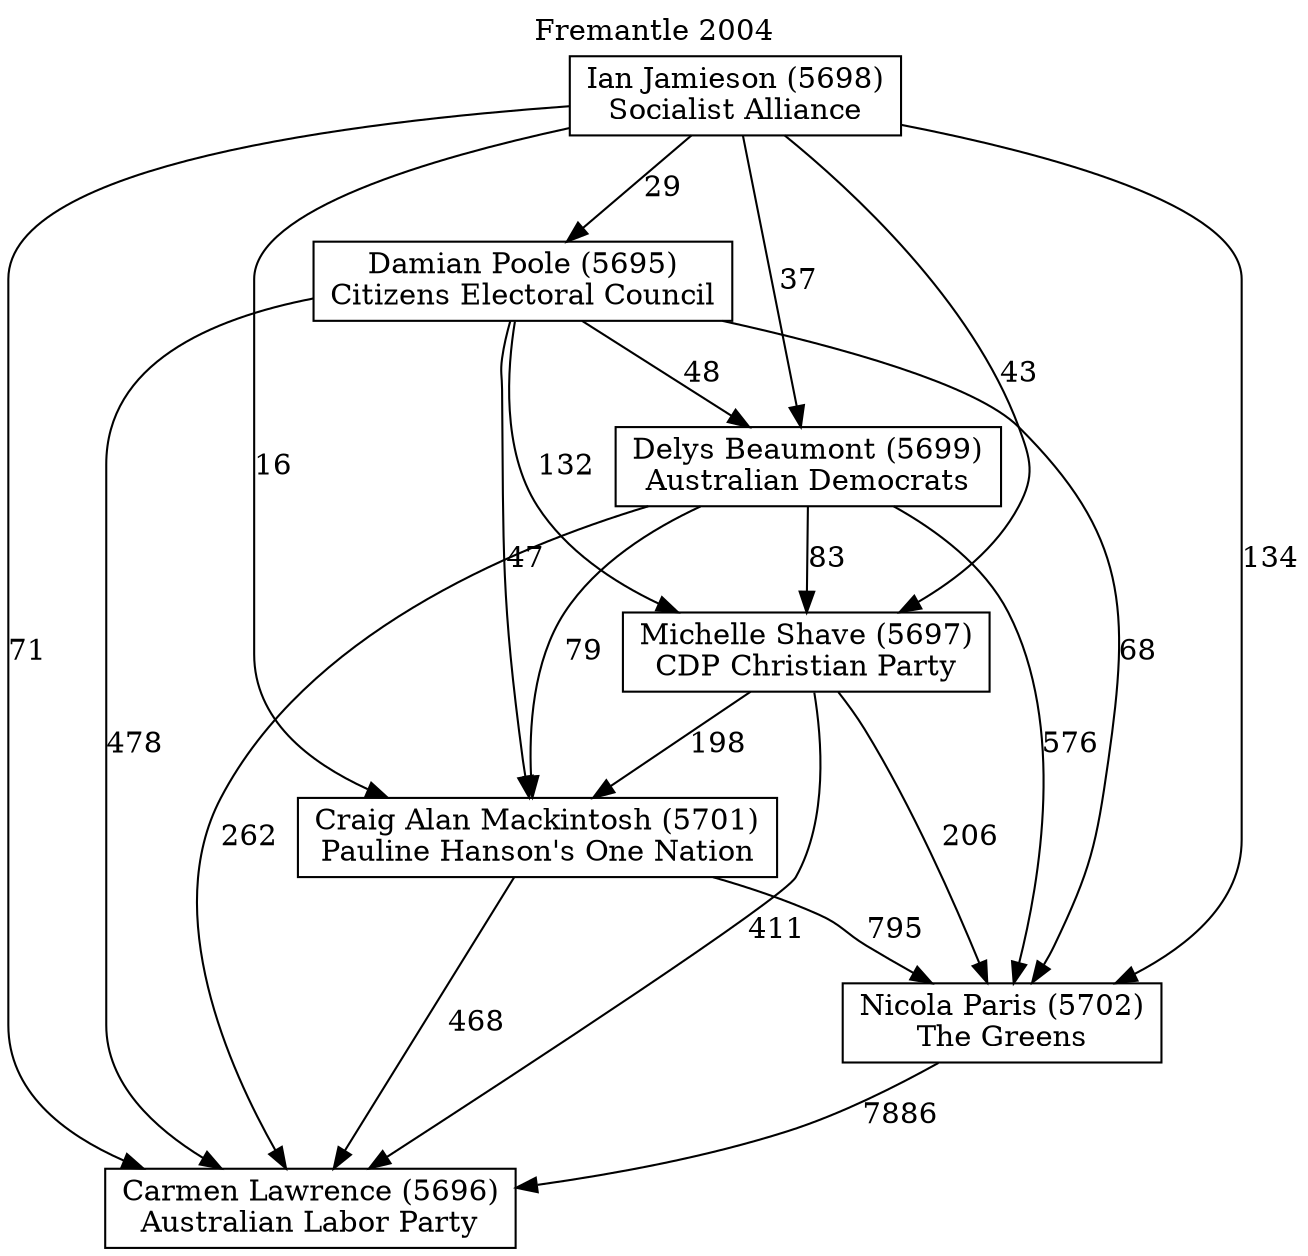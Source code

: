 // House preference flow
digraph "Carmen Lawrence (5696)_Fremantle_2004" {
	graph [label="Fremantle 2004" labelloc=t mclimit=10]
	node [shape=box]
	"Carmen Lawrence (5696)" [label="Carmen Lawrence (5696)
Australian Labor Party"]
	"Craig Alan Mackintosh (5701)" [label="Craig Alan Mackintosh (5701)
Pauline Hanson's One Nation"]
	"Damian Poole (5695)" [label="Damian Poole (5695)
Citizens Electoral Council"]
	"Delys Beaumont (5699)" [label="Delys Beaumont (5699)
Australian Democrats"]
	"Ian Jamieson (5698)" [label="Ian Jamieson (5698)
Socialist Alliance"]
	"Michelle Shave (5697)" [label="Michelle Shave (5697)
CDP Christian Party"]
	"Nicola Paris (5702)" [label="Nicola Paris (5702)
The Greens"]
	"Craig Alan Mackintosh (5701)" -> "Carmen Lawrence (5696)" [label=468]
	"Craig Alan Mackintosh (5701)" -> "Nicola Paris (5702)" [label=795]
	"Damian Poole (5695)" -> "Carmen Lawrence (5696)" [label=478]
	"Damian Poole (5695)" -> "Craig Alan Mackintosh (5701)" [label=47]
	"Damian Poole (5695)" -> "Delys Beaumont (5699)" [label=48]
	"Damian Poole (5695)" -> "Michelle Shave (5697)" [label=132]
	"Damian Poole (5695)" -> "Nicola Paris (5702)" [label=68]
	"Delys Beaumont (5699)" -> "Carmen Lawrence (5696)" [label=262]
	"Delys Beaumont (5699)" -> "Craig Alan Mackintosh (5701)" [label=79]
	"Delys Beaumont (5699)" -> "Michelle Shave (5697)" [label=83]
	"Delys Beaumont (5699)" -> "Nicola Paris (5702)" [label=576]
	"Ian Jamieson (5698)" -> "Carmen Lawrence (5696)" [label=71]
	"Ian Jamieson (5698)" -> "Craig Alan Mackintosh (5701)" [label=16]
	"Ian Jamieson (5698)" -> "Damian Poole (5695)" [label=29]
	"Ian Jamieson (5698)" -> "Delys Beaumont (5699)" [label=37]
	"Ian Jamieson (5698)" -> "Michelle Shave (5697)" [label=43]
	"Ian Jamieson (5698)" -> "Nicola Paris (5702)" [label=134]
	"Michelle Shave (5697)" -> "Carmen Lawrence (5696)" [label=411]
	"Michelle Shave (5697)" -> "Craig Alan Mackintosh (5701)" [label=198]
	"Michelle Shave (5697)" -> "Nicola Paris (5702)" [label=206]
	"Nicola Paris (5702)" -> "Carmen Lawrence (5696)" [label=7886]
}
